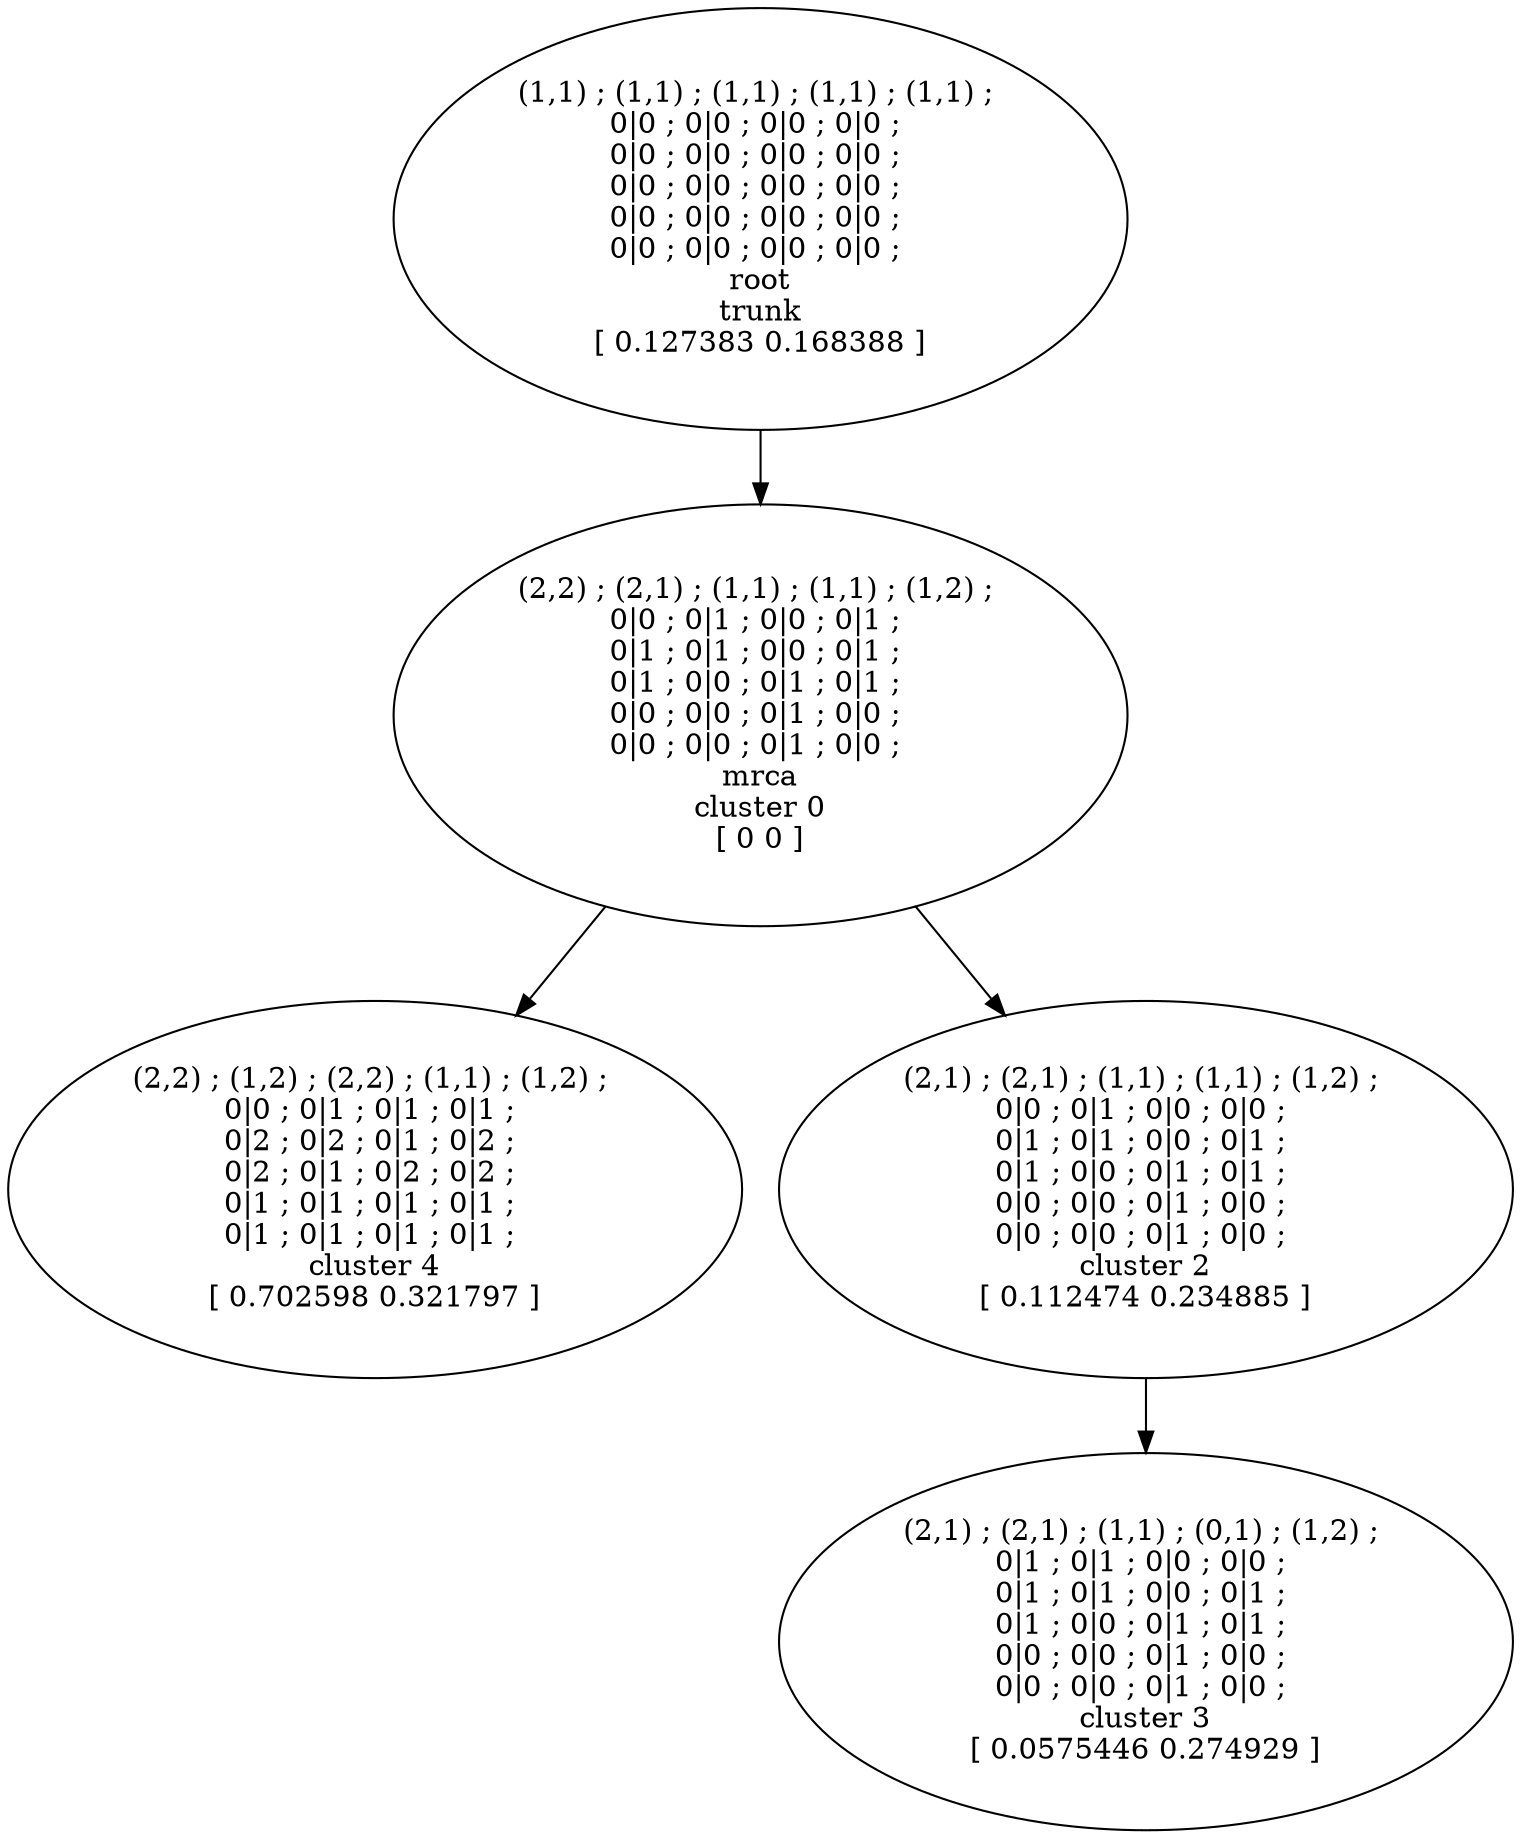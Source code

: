 digraph T {
	8 [label="(2,2) ; (2,1) ; (1,1) ; (1,1) ; (1,2) ; \n0|0 ; 0|1 ; 0|0 ; 0|1 ; \n0|1 ; 0|1 ; 0|0 ; 0|1 ; \n0|1 ; 0|0 ; 0|1 ; 0|1 ; \n0|0 ; 0|0 ; 0|1 ; 0|0 ; \n0|0 ; 0|0 ; 0|1 ; 0|0 ; \nmrca\ncluster 0\n[ 0 0 ]"]
	6 [label="(2,2) ; (1,2) ; (2,2) ; (1,1) ; (1,2) ; \n0|0 ; 0|1 ; 0|1 ; 0|1 ; \n0|2 ; 0|2 ; 0|1 ; 0|2 ; \n0|2 ; 0|1 ; 0|2 ; 0|2 ; \n0|1 ; 0|1 ; 0|1 ; 0|1 ; \n0|1 ; 0|1 ; 0|1 ; 0|1 ; \ncluster 4\n[ 0.702598 0.321797 ]"]
	2 [label="(2,1) ; (2,1) ; (1,1) ; (1,1) ; (1,2) ; \n0|0 ; 0|1 ; 0|0 ; 0|0 ; \n0|1 ; 0|1 ; 0|0 ; 0|1 ; \n0|1 ; 0|0 ; 0|1 ; 0|1 ; \n0|0 ; 0|0 ; 0|1 ; 0|0 ; \n0|0 ; 0|0 ; 0|1 ; 0|0 ; \ncluster 2\n[ 0.112474 0.234885 ]"]
	1 [label="(2,1) ; (2,1) ; (1,1) ; (0,1) ; (1,2) ; \n0|1 ; 0|1 ; 0|0 ; 0|0 ; \n0|1 ; 0|1 ; 0|0 ; 0|1 ; \n0|1 ; 0|0 ; 0|1 ; 0|1 ; \n0|0 ; 0|0 ; 0|1 ; 0|0 ; \n0|0 ; 0|0 ; 0|1 ; 0|0 ; \ncluster 3\n[ 0.0575446 0.274929 ]"]
	0 [label="(1,1) ; (1,1) ; (1,1) ; (1,1) ; (1,1) ; \n0|0 ; 0|0 ; 0|0 ; 0|0 ; \n0|0 ; 0|0 ; 0|0 ; 0|0 ; \n0|0 ; 0|0 ; 0|0 ; 0|0 ; \n0|0 ; 0|0 ; 0|0 ; 0|0 ; \n0|0 ; 0|0 ; 0|0 ; 0|0 ; \nroot\ntrunk\n[ 0.127383 0.168388 ]"]
8 -> 6
8 -> 2
2 -> 1
0 -> 8
}
